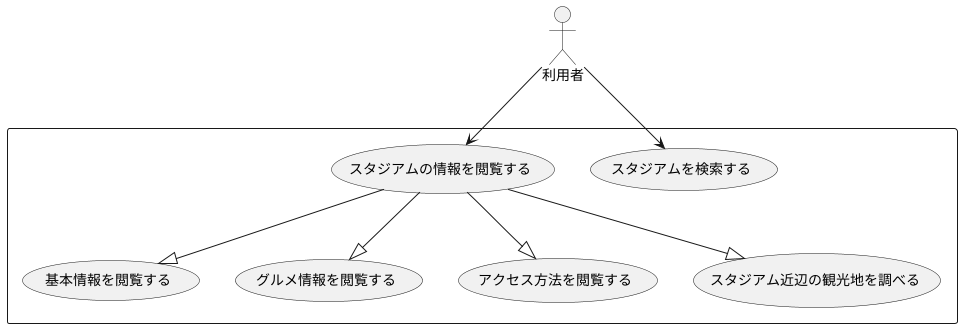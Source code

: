 @startuml
actor 利用者
rectangle {
    利用者 --> (スタジアムを検索する)
    利用者 --> (スタジアムの情報を閲覧する)

    (スタジアムの情報を閲覧する) --|> (基本情報を閲覧する)
    (スタジアムの情報を閲覧する) --|> (グルメ情報を閲覧する)
    (スタジアムの情報を閲覧する) --|> (アクセス方法を閲覧する)
    (スタジアムの情報を閲覧する) --|> (スタジアム近辺の観光地を調べる)
}
@enduml